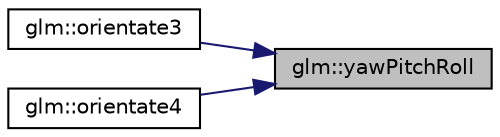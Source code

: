 digraph "glm::yawPitchRoll"
{
 // LATEX_PDF_SIZE
  edge [fontname="Helvetica",fontsize="10",labelfontname="Helvetica",labelfontsize="10"];
  node [fontname="Helvetica",fontsize="10",shape=record];
  rankdir="RL";
  Node1 [label="glm::yawPitchRoll",height=0.2,width=0.4,color="black", fillcolor="grey75", style="filled", fontcolor="black",tooltip=" "];
  Node1 -> Node2 [dir="back",color="midnightblue",fontsize="10",style="solid",fontname="Helvetica"];
  Node2 [label="glm::orientate3",height=0.2,width=0.4,color="black", fillcolor="white", style="filled",URL="$group__gtx__euler__angles.html#ga33f0d790cecd8337ee83f8e3a8109b11",tooltip=" "];
  Node1 -> Node3 [dir="back",color="midnightblue",fontsize="10",style="solid",fontname="Helvetica"];
  Node3 [label="glm::orientate4",height=0.2,width=0.4,color="black", fillcolor="white", style="filled",URL="$group__gtx__euler__angles.html#ga4e25c9468b6f002c76e9a2412bcfa503",tooltip=" "];
}
